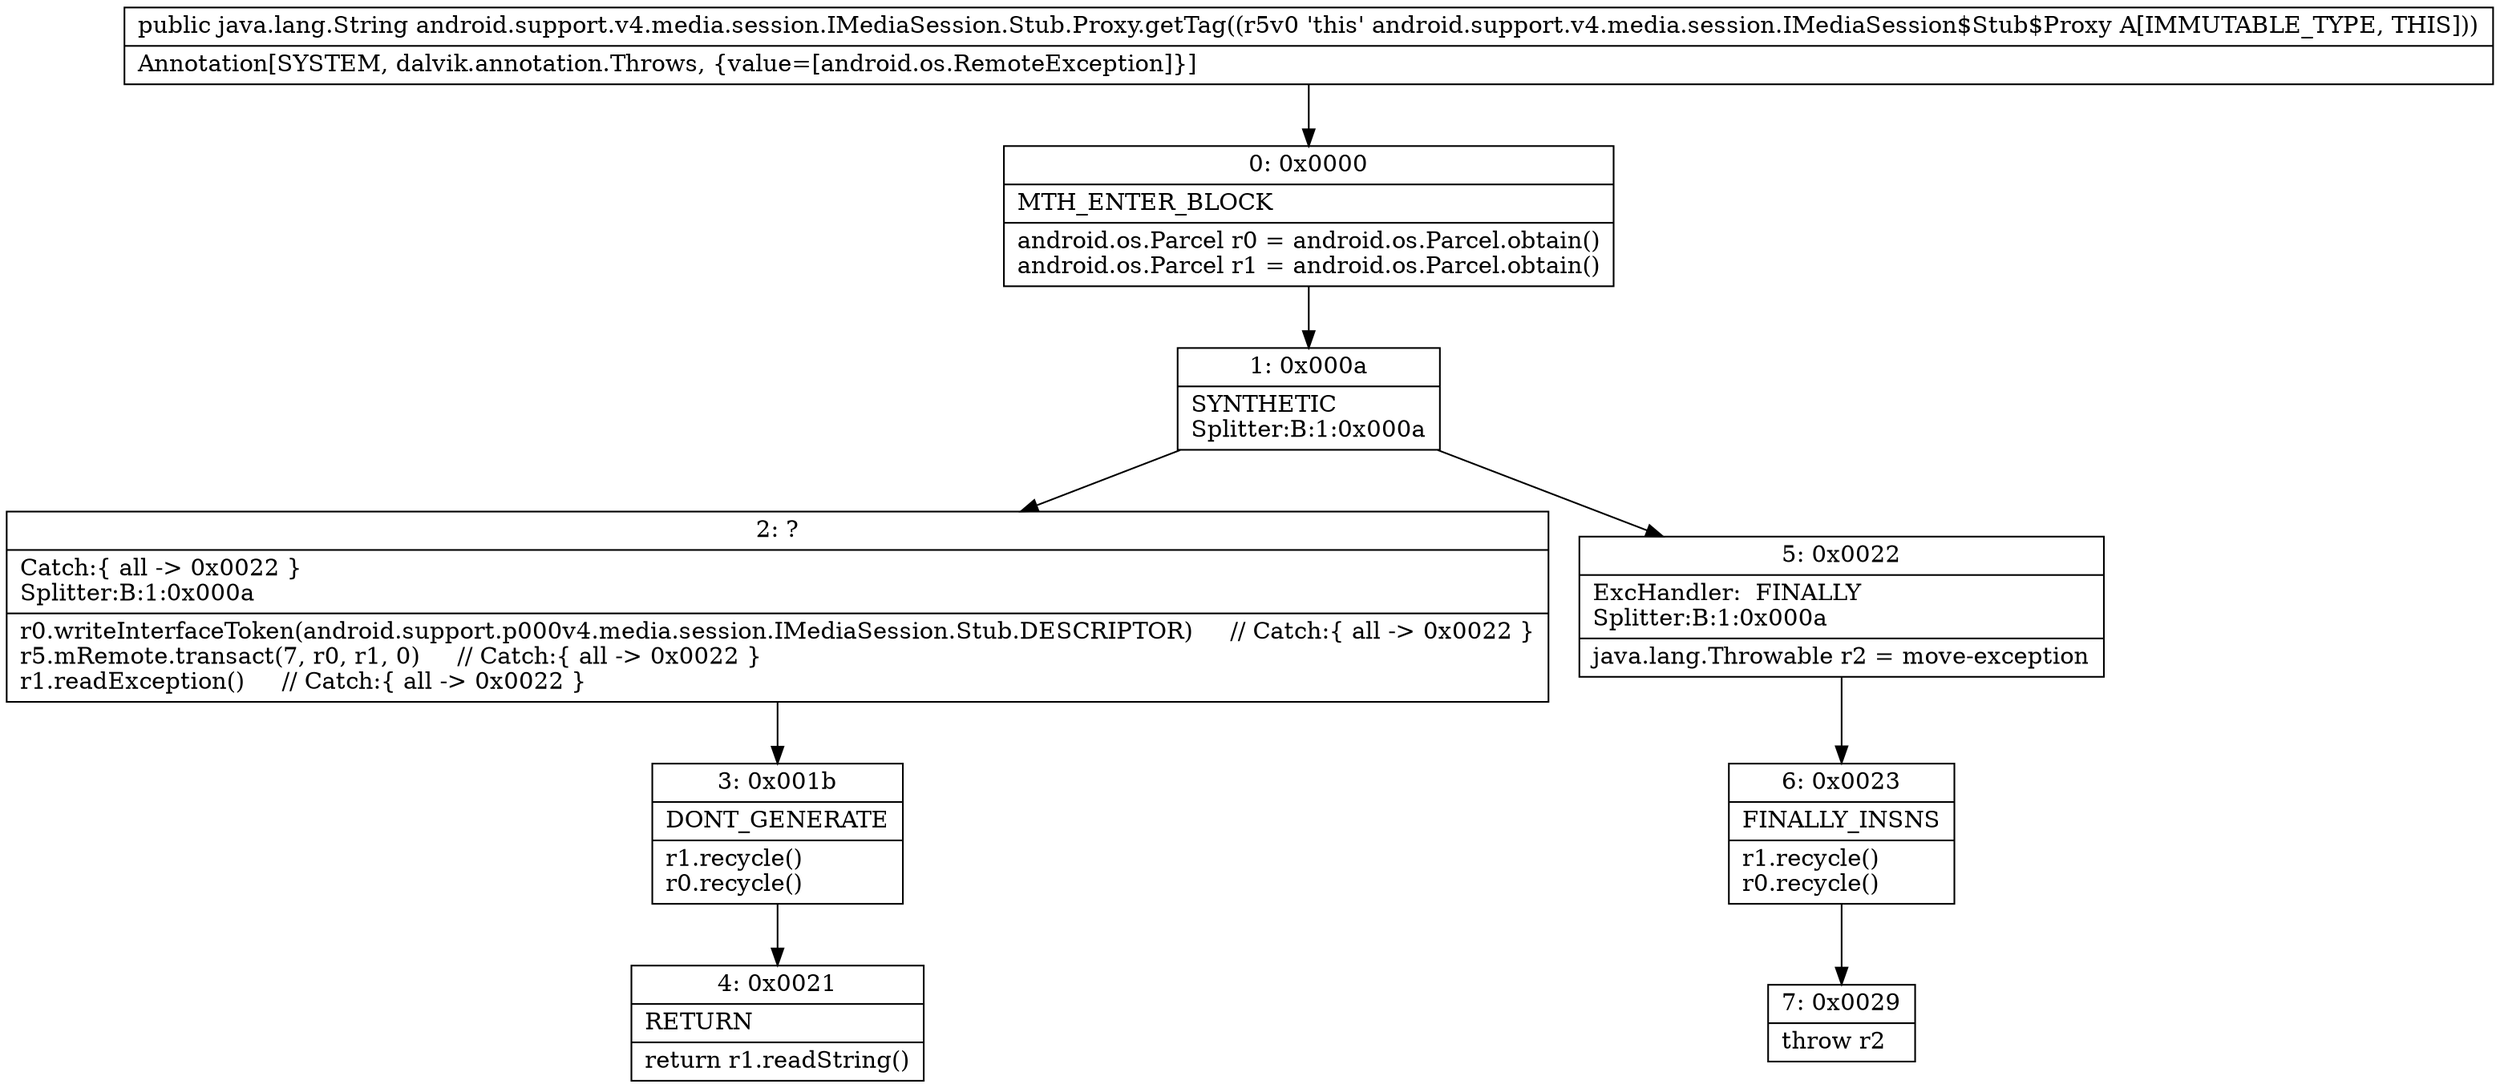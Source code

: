 digraph "CFG forandroid.support.v4.media.session.IMediaSession.Stub.Proxy.getTag()Ljava\/lang\/String;" {
Node_0 [shape=record,label="{0\:\ 0x0000|MTH_ENTER_BLOCK\l|android.os.Parcel r0 = android.os.Parcel.obtain()\landroid.os.Parcel r1 = android.os.Parcel.obtain()\l}"];
Node_1 [shape=record,label="{1\:\ 0x000a|SYNTHETIC\lSplitter:B:1:0x000a\l}"];
Node_2 [shape=record,label="{2\:\ ?|Catch:\{ all \-\> 0x0022 \}\lSplitter:B:1:0x000a\l|r0.writeInterfaceToken(android.support.p000v4.media.session.IMediaSession.Stub.DESCRIPTOR)     \/\/ Catch:\{ all \-\> 0x0022 \}\lr5.mRemote.transact(7, r0, r1, 0)     \/\/ Catch:\{ all \-\> 0x0022 \}\lr1.readException()     \/\/ Catch:\{ all \-\> 0x0022 \}\l}"];
Node_3 [shape=record,label="{3\:\ 0x001b|DONT_GENERATE\l|r1.recycle()\lr0.recycle()\l}"];
Node_4 [shape=record,label="{4\:\ 0x0021|RETURN\l|return r1.readString()\l}"];
Node_5 [shape=record,label="{5\:\ 0x0022|ExcHandler:  FINALLY\lSplitter:B:1:0x000a\l|java.lang.Throwable r2 = move\-exception\l}"];
Node_6 [shape=record,label="{6\:\ 0x0023|FINALLY_INSNS\l|r1.recycle()\lr0.recycle()\l}"];
Node_7 [shape=record,label="{7\:\ 0x0029|throw r2\l}"];
MethodNode[shape=record,label="{public java.lang.String android.support.v4.media.session.IMediaSession.Stub.Proxy.getTag((r5v0 'this' android.support.v4.media.session.IMediaSession$Stub$Proxy A[IMMUTABLE_TYPE, THIS]))  | Annotation[SYSTEM, dalvik.annotation.Throws, \{value=[android.os.RemoteException]\}]\l}"];
MethodNode -> Node_0;
Node_0 -> Node_1;
Node_1 -> Node_2;
Node_1 -> Node_5;
Node_2 -> Node_3;
Node_3 -> Node_4;
Node_5 -> Node_6;
Node_6 -> Node_7;
}


